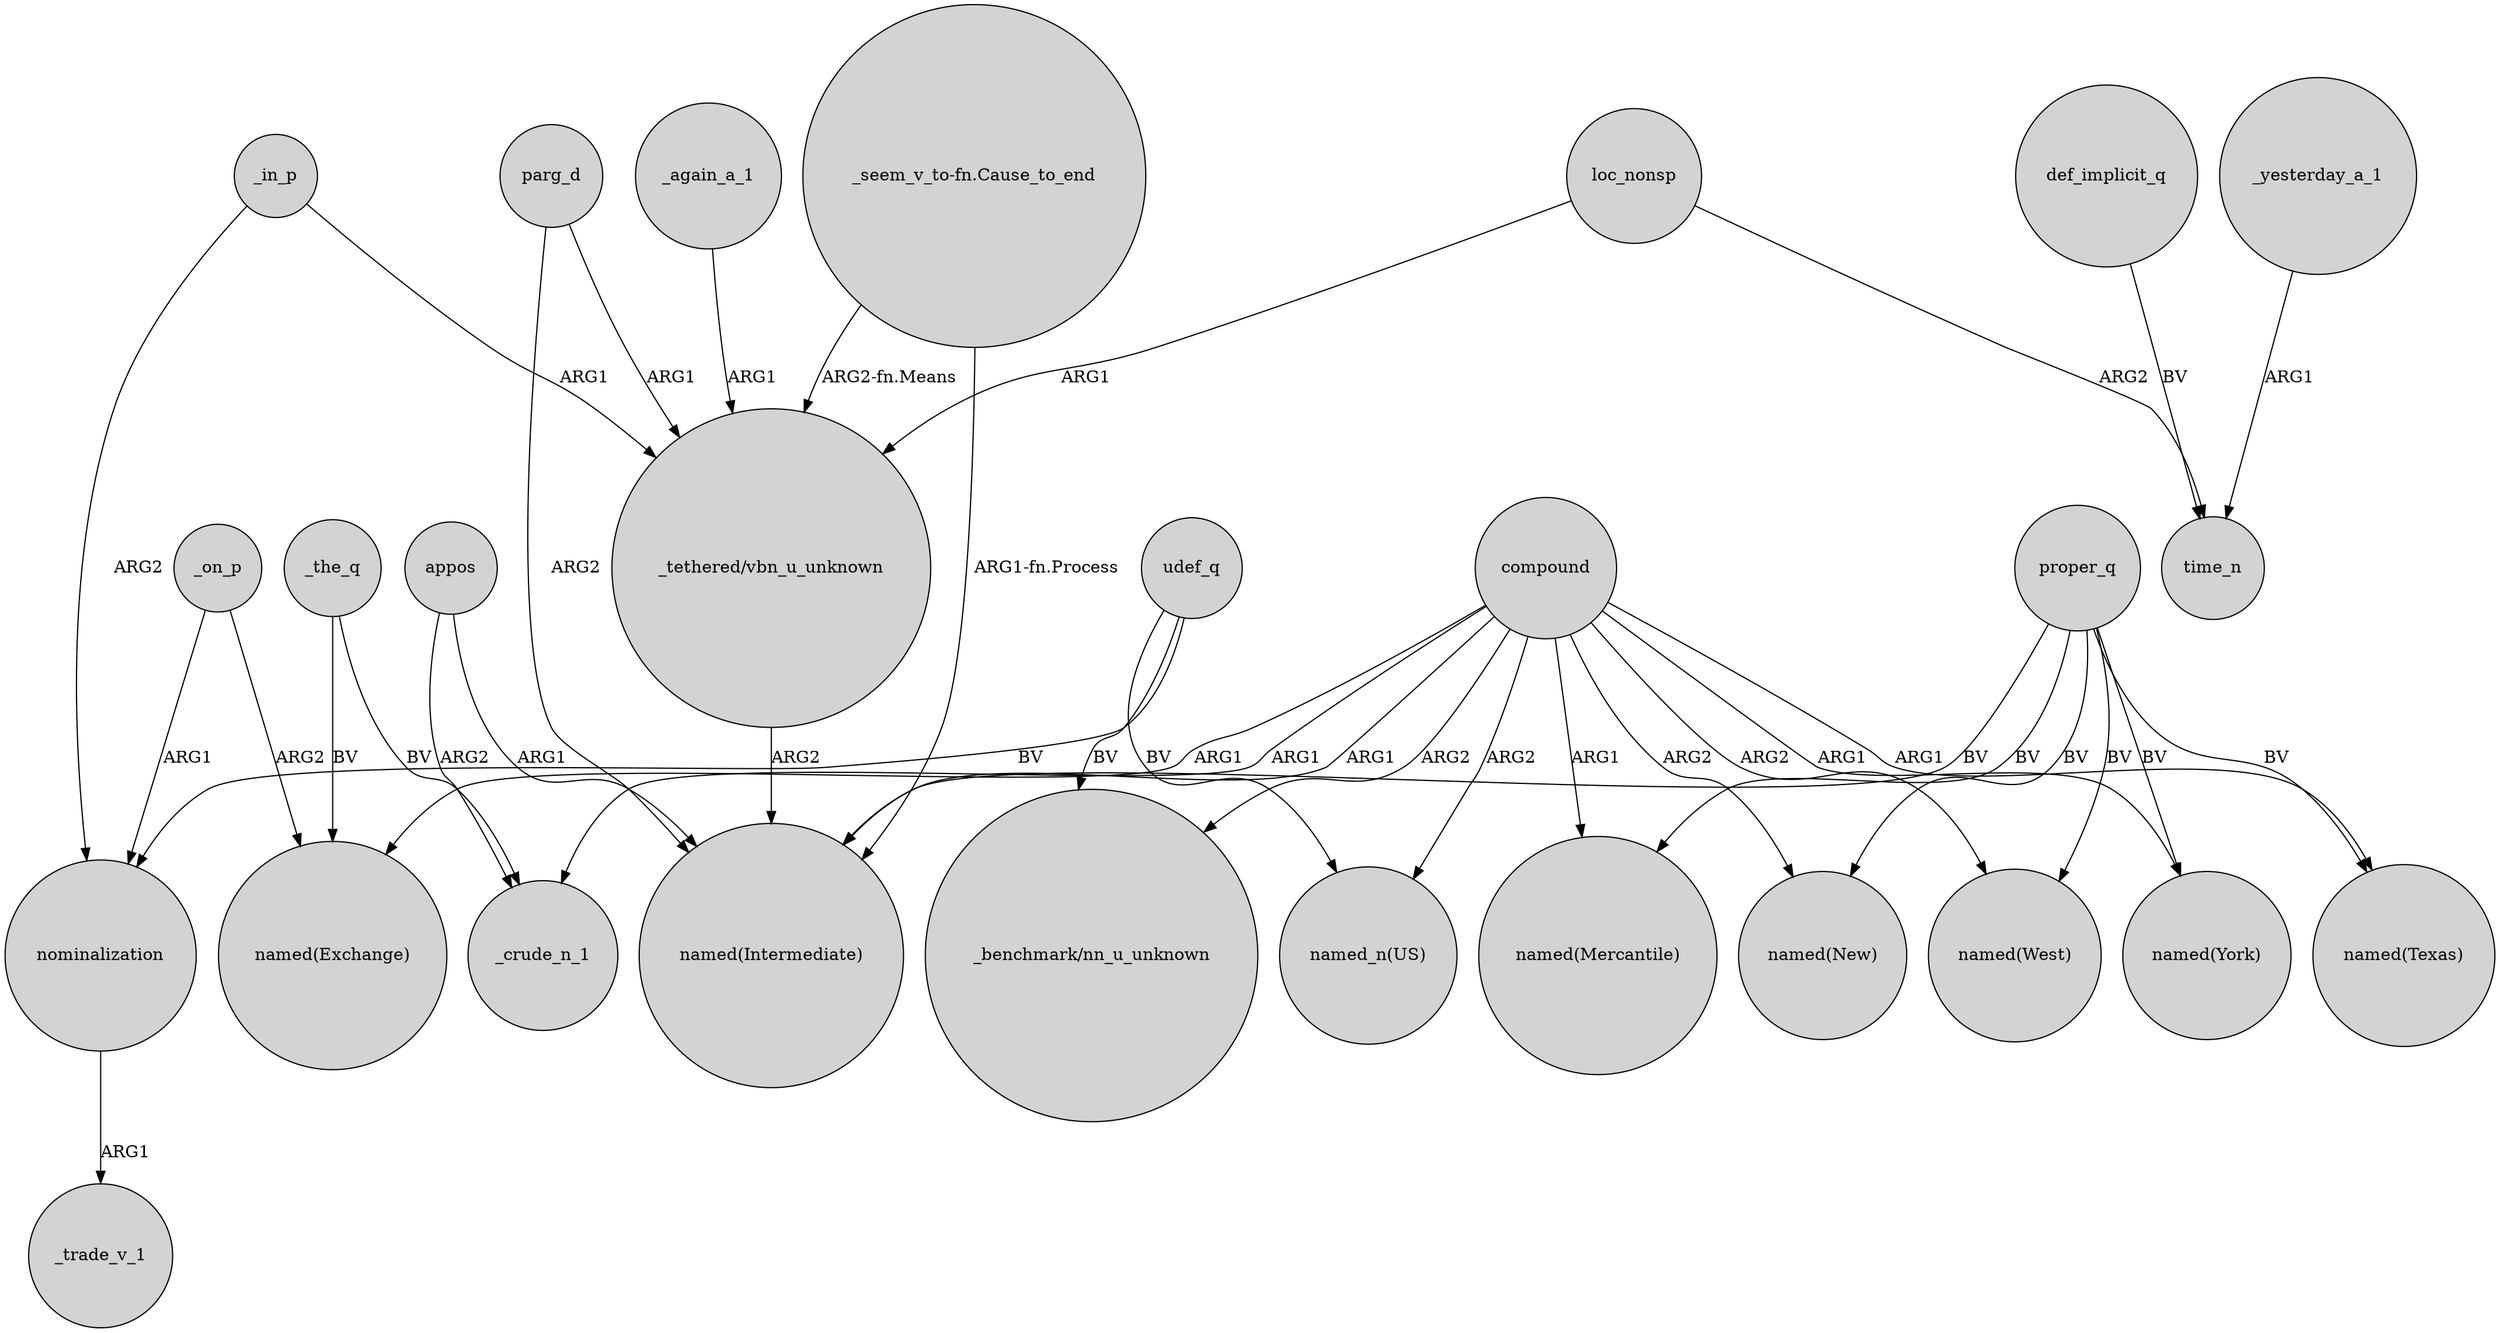 digraph {
	node [shape=circle style=filled]
	proper_q -> "named(Texas)" [label=BV]
	_on_p -> nominalization [label=ARG1]
	_in_p -> "_tethered/vbn_u_unknown" [label=ARG1]
	_on_p -> "named(Exchange)" [label=ARG2]
	compound -> "named(New)" [label=ARG2]
	compound -> _crude_n_1 [label=ARG1]
	_again_a_1 -> "_tethered/vbn_u_unknown" [label=ARG1]
	compound -> "named(Exchange)" [label=ARG1]
	proper_q -> "named(New)" [label=BV]
	_the_q -> "named(Exchange)" [label=BV]
	udef_q -> nominalization [label=BV]
	_yesterday_a_1 -> time_n [label=ARG1]
	proper_q -> "named(York)" [label=BV]
	compound -> "named(Texas)" [label=ARG1]
	compound -> "named(West)" [label=ARG2]
	proper_q -> "named(Intermediate)" [label=BV]
	parg_d -> "_tethered/vbn_u_unknown" [label=ARG1]
	_the_q -> _crude_n_1 [label=BV]
	appos -> _crude_n_1 [label=ARG2]
	proper_q -> "named(West)" [label=BV]
	compound -> "named(Mercantile)" [label=ARG1]
	loc_nonsp -> "_tethered/vbn_u_unknown" [label=ARG1]
	compound -> "_benchmark/nn_u_unknown" [label=ARG2]
	appos -> "named(Intermediate)" [label=ARG1]
	"_seem_v_to-fn.Cause_to_end" -> "_tethered/vbn_u_unknown" [label="ARG2-fn.Means"]
	parg_d -> "named(Intermediate)" [label=ARG2]
	loc_nonsp -> time_n [label=ARG2]
	proper_q -> "named(Mercantile)" [label=BV]
	compound -> "named(Intermediate)" [label=ARG1]
	udef_q -> "_benchmark/nn_u_unknown" [label=BV]
	"_tethered/vbn_u_unknown" -> "named(Intermediate)" [label=ARG2]
	compound -> "named(York)" [label=ARG1]
	"_seem_v_to-fn.Cause_to_end" -> "named(Intermediate)" [label="ARG1-fn.Process"]
	_in_p -> nominalization [label=ARG2]
	compound -> "named_n(US)" [label=ARG2]
	udef_q -> "named_n(US)" [label=BV]
	def_implicit_q -> time_n [label=BV]
	nominalization -> _trade_v_1 [label=ARG1]
}
